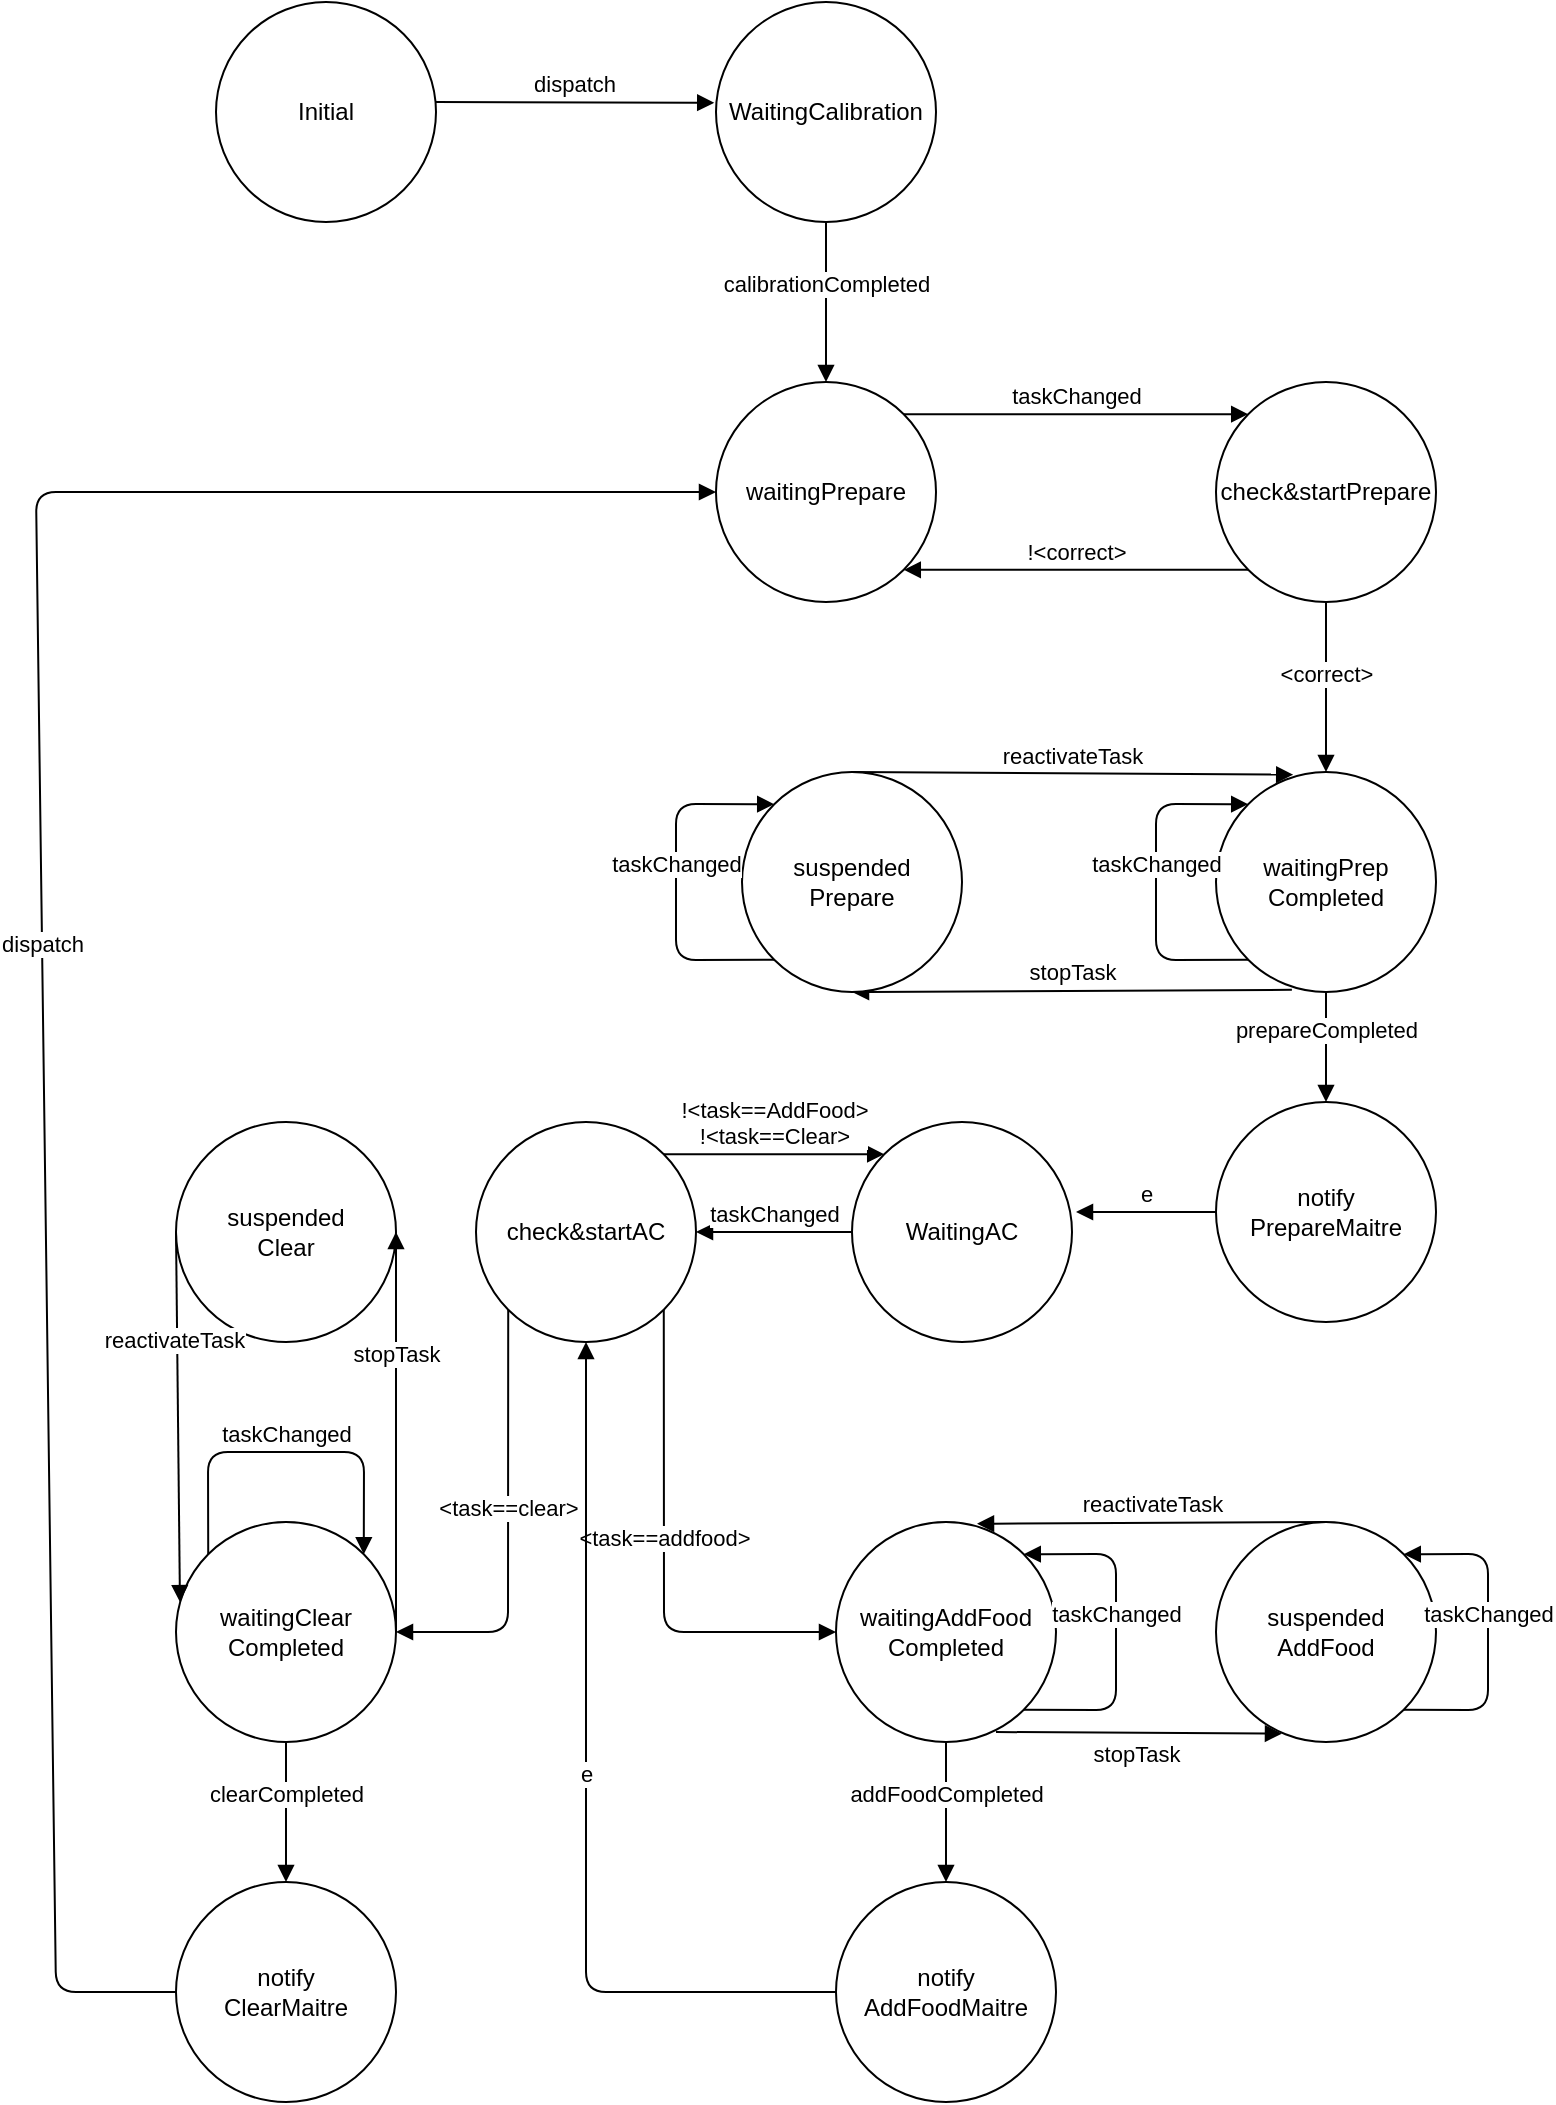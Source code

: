<mxfile version="11.3.0" type="device" pages="1"><diagram id="66nHzbukCa5LM16RsjfD" name="Page-1"><mxGraphModel dx="854" dy="504" grid="1" gridSize="10" guides="1" tooltips="1" connect="1" arrows="1" fold="1" page="1" pageScale="1" pageWidth="827" pageHeight="1169" math="0" shadow="0"><root><mxCell id="0"/><mxCell id="1" parent="0"/><mxCell id="wLRoAIYvhkM972V-xq_N-1" value="Initial" style="ellipse;whiteSpace=wrap;html=1;" vertex="1" parent="1"><mxGeometry x="200" y="45" width="110" height="110" as="geometry"/></mxCell><mxCell id="wLRoAIYvhkM972V-xq_N-2" value="WaitingCalibration" style="ellipse;whiteSpace=wrap;html=1;" vertex="1" parent="1"><mxGeometry x="450" y="45" width="110" height="110" as="geometry"/></mxCell><mxCell id="wLRoAIYvhkM972V-xq_N-3" value="waitingPrepare" style="ellipse;whiteSpace=wrap;html=1;" vertex="1" parent="1"><mxGeometry x="450" y="235" width="110" height="110" as="geometry"/></mxCell><mxCell id="wLRoAIYvhkM972V-xq_N-4" value="dispatch" style="html=1;verticalAlign=bottom;endArrow=block;entryX=-0.008;entryY=0.458;entryDx=0;entryDy=0;entryPerimeter=0;" edge="1" parent="1" target="wLRoAIYvhkM972V-xq_N-2"><mxGeometry width="80" relative="1" as="geometry"><mxPoint x="310" y="95" as="sourcePoint"/><mxPoint x="390" y="95" as="targetPoint"/></mxGeometry></mxCell><mxCell id="wLRoAIYvhkM972V-xq_N-5" value="calibrationCompleted" style="html=1;verticalAlign=bottom;endArrow=block;entryX=0.5;entryY=0;entryDx=0;entryDy=0;exitX=0.5;exitY=1;exitDx=0;exitDy=0;" edge="1" parent="1" source="wLRoAIYvhkM972V-xq_N-2" target="wLRoAIYvhkM972V-xq_N-3"><mxGeometry width="80" relative="1" as="geometry"><mxPoint x="560" y="99" as="sourcePoint"/><mxPoint x="700" y="99" as="targetPoint"/></mxGeometry></mxCell><mxCell id="wLRoAIYvhkM972V-xq_N-6" value="check&amp;amp;startPrepare" style="ellipse;whiteSpace=wrap;html=1;" vertex="1" parent="1"><mxGeometry x="700" y="235" width="110" height="110" as="geometry"/></mxCell><mxCell id="wLRoAIYvhkM972V-xq_N-7" value="taskChanged" style="html=1;verticalAlign=bottom;endArrow=block;exitX=1;exitY=0;exitDx=0;exitDy=0;entryX=0;entryY=0;entryDx=0;entryDy=0;" edge="1" parent="1" source="wLRoAIYvhkM972V-xq_N-3" target="wLRoAIYvhkM972V-xq_N-6"><mxGeometry width="80" relative="1" as="geometry"><mxPoint x="200" y="365" as="sourcePoint"/><mxPoint x="280" y="365" as="targetPoint"/></mxGeometry></mxCell><mxCell id="wLRoAIYvhkM972V-xq_N-8" value="notify&lt;br&gt;PrepareMaitre" style="ellipse;whiteSpace=wrap;html=1;" vertex="1" parent="1"><mxGeometry x="700" y="595" width="110" height="110" as="geometry"/></mxCell><mxCell id="wLRoAIYvhkM972V-xq_N-9" value="!&amp;lt;correct&amp;gt;" style="html=1;verticalAlign=bottom;endArrow=block;exitX=0;exitY=1;exitDx=0;exitDy=0;entryX=1;entryY=1;entryDx=0;entryDy=0;" edge="1" parent="1" source="wLRoAIYvhkM972V-xq_N-6" target="wLRoAIYvhkM972V-xq_N-3"><mxGeometry width="80" relative="1" as="geometry"><mxPoint x="200" y="535" as="sourcePoint"/><mxPoint x="280" y="535" as="targetPoint"/></mxGeometry></mxCell><mxCell id="wLRoAIYvhkM972V-xq_N-10" value="prepareCompleted" style="html=1;verticalAlign=bottom;endArrow=block;" edge="1" parent="1" target="wLRoAIYvhkM972V-xq_N-8"><mxGeometry width="80" relative="1" as="geometry"><mxPoint x="755" y="540" as="sourcePoint"/><mxPoint x="610" y="555" as="targetPoint"/></mxGeometry></mxCell><mxCell id="wLRoAIYvhkM972V-xq_N-11" value="WaitingAC" style="ellipse;whiteSpace=wrap;html=1;" vertex="1" parent="1"><mxGeometry x="518" y="605" width="110" height="110" as="geometry"/></mxCell><mxCell id="wLRoAIYvhkM972V-xq_N-12" value="e" style="html=1;verticalAlign=bottom;endArrow=block;exitX=0;exitY=0.5;exitDx=0;exitDy=0;" edge="1" parent="1" source="wLRoAIYvhkM972V-xq_N-8"><mxGeometry width="80" relative="1" as="geometry"><mxPoint x="200" y="735" as="sourcePoint"/><mxPoint x="630" y="650" as="targetPoint"/></mxGeometry></mxCell><mxCell id="wLRoAIYvhkM972V-xq_N-13" value="check&amp;amp;startAC" style="ellipse;whiteSpace=wrap;html=1;" vertex="1" parent="1"><mxGeometry x="330" y="605" width="110" height="110" as="geometry"/></mxCell><mxCell id="wLRoAIYvhkM972V-xq_N-14" value="!&amp;lt;task==AddFood&amp;gt;&lt;br&gt;!&amp;lt;task==Clear&amp;gt;" style="html=1;verticalAlign=bottom;endArrow=block;exitX=1;exitY=0;exitDx=0;exitDy=0;entryX=0;entryY=0;entryDx=0;entryDy=0;" edge="1" parent="1" source="wLRoAIYvhkM972V-xq_N-13" target="wLRoAIYvhkM972V-xq_N-11"><mxGeometry width="80" relative="1" as="geometry"><mxPoint x="440" y="625" as="sourcePoint"/><mxPoint x="520" y="625" as="targetPoint"/></mxGeometry></mxCell><mxCell id="wLRoAIYvhkM972V-xq_N-15" value="taskChanged" style="html=1;verticalAlign=bottom;endArrow=block;exitX=0;exitY=0.5;exitDx=0;exitDy=0;" edge="1" parent="1" source="wLRoAIYvhkM972V-xq_N-11" target="wLRoAIYvhkM972V-xq_N-13"><mxGeometry width="80" relative="1" as="geometry"><mxPoint x="200" y="735" as="sourcePoint"/><mxPoint x="280" y="735" as="targetPoint"/></mxGeometry></mxCell><mxCell id="wLRoAIYvhkM972V-xq_N-16" value="waitingAddFood&lt;br&gt;Completed" style="ellipse;whiteSpace=wrap;html=1;" vertex="1" parent="1"><mxGeometry x="510" y="805" width="110" height="110" as="geometry"/></mxCell><mxCell id="wLRoAIYvhkM972V-xq_N-17" value="waitingClear&lt;br&gt;Completed" style="ellipse;whiteSpace=wrap;html=1;" vertex="1" parent="1"><mxGeometry x="180" y="805" width="110" height="110" as="geometry"/></mxCell><mxCell id="wLRoAIYvhkM972V-xq_N-18" value="&amp;lt;task==clear&amp;gt;" style="html=1;verticalAlign=bottom;endArrow=block;exitX=0;exitY=1;exitDx=0;exitDy=0;entryX=1;entryY=0.5;entryDx=0;entryDy=0;" edge="1" parent="1" source="wLRoAIYvhkM972V-xq_N-13" target="wLRoAIYvhkM972V-xq_N-17"><mxGeometry width="80" relative="1" as="geometry"><mxPoint x="360" y="845" as="sourcePoint"/><mxPoint x="440" y="845" as="targetPoint"/><Array as="points"><mxPoint x="346" y="860"/></Array></mxGeometry></mxCell><mxCell id="wLRoAIYvhkM972V-xq_N-19" value="&amp;lt;task==addfood&amp;gt;" style="html=1;verticalAlign=bottom;endArrow=block;exitX=1;exitY=1;exitDx=0;exitDy=0;entryX=0;entryY=0.5;entryDx=0;entryDy=0;" edge="1" parent="1" source="wLRoAIYvhkM972V-xq_N-13" target="wLRoAIYvhkM972V-xq_N-16"><mxGeometry width="80" relative="1" as="geometry"><mxPoint x="340" y="845" as="sourcePoint"/><mxPoint x="420" y="845" as="targetPoint"/><Array as="points"><mxPoint x="424" y="860"/></Array></mxGeometry></mxCell><mxCell id="wLRoAIYvhkM972V-xq_N-20" value="notify AddFoodMaitre" style="ellipse;whiteSpace=wrap;html=1;" vertex="1" parent="1"><mxGeometry x="510" y="985" width="110" height="110" as="geometry"/></mxCell><mxCell id="wLRoAIYvhkM972V-xq_N-21" value="notify&lt;br&gt;ClearMaitre" style="ellipse;whiteSpace=wrap;html=1;" vertex="1" parent="1"><mxGeometry x="180" y="985" width="110" height="110" as="geometry"/></mxCell><mxCell id="wLRoAIYvhkM972V-xq_N-22" value="clearCompleted" style="html=1;verticalAlign=bottom;endArrow=block;exitX=0.5;exitY=1;exitDx=0;exitDy=0;" edge="1" parent="1" source="wLRoAIYvhkM972V-xq_N-17" target="wLRoAIYvhkM972V-xq_N-21"><mxGeometry width="80" relative="1" as="geometry"><mxPoint x="180" y="1115" as="sourcePoint"/><mxPoint x="260" y="1115" as="targetPoint"/></mxGeometry></mxCell><mxCell id="wLRoAIYvhkM972V-xq_N-23" value="addFoodCompleted" style="html=1;verticalAlign=bottom;endArrow=block;exitX=0.5;exitY=1;exitDx=0;exitDy=0;" edge="1" parent="1" source="wLRoAIYvhkM972V-xq_N-16" target="wLRoAIYvhkM972V-xq_N-20"><mxGeometry width="80" relative="1" as="geometry"><mxPoint x="180" y="1115" as="sourcePoint"/><mxPoint x="260" y="1115" as="targetPoint"/></mxGeometry></mxCell><mxCell id="wLRoAIYvhkM972V-xq_N-24" value="e" style="html=1;verticalAlign=bottom;endArrow=block;exitX=0;exitY=0.5;exitDx=0;exitDy=0;entryX=0.5;entryY=1;entryDx=0;entryDy=0;" edge="1" parent="1" source="wLRoAIYvhkM972V-xq_N-20" target="wLRoAIYvhkM972V-xq_N-13"><mxGeometry width="80" relative="1" as="geometry"><mxPoint x="400" y="1065" as="sourcePoint"/><mxPoint x="480" y="1065" as="targetPoint"/><Array as="points"><mxPoint x="385" y="1040"/></Array></mxGeometry></mxCell><mxCell id="wLRoAIYvhkM972V-xq_N-25" value="dispatch" style="html=1;verticalAlign=bottom;endArrow=block;exitX=0;exitY=0.5;exitDx=0;exitDy=0;entryX=0;entryY=0.5;entryDx=0;entryDy=0;" edge="1" parent="1" source="wLRoAIYvhkM972V-xq_N-21" target="wLRoAIYvhkM972V-xq_N-3"><mxGeometry width="80" relative="1" as="geometry"><mxPoint x="180" y="930" as="sourcePoint"/><mxPoint x="260" y="930" as="targetPoint"/><Array as="points"><mxPoint x="120" y="1040"/><mxPoint x="110" y="290"/></Array></mxGeometry></mxCell><mxCell id="wLRoAIYvhkM972V-xq_N-26" value="waitingPrep&lt;br&gt;Completed" style="ellipse;whiteSpace=wrap;html=1;" vertex="1" parent="1"><mxGeometry x="700" y="430" width="110" height="110" as="geometry"/></mxCell><mxCell id="wLRoAIYvhkM972V-xq_N-27" value="&amp;lt;correct&amp;gt;" style="html=1;verticalAlign=bottom;endArrow=block;exitX=0.5;exitY=1;exitDx=0;exitDy=0;entryX=0.5;entryY=0;entryDx=0;entryDy=0;" edge="1" parent="1" source="wLRoAIYvhkM972V-xq_N-6" target="wLRoAIYvhkM972V-xq_N-26"><mxGeometry x="0.059" width="80" relative="1" as="geometry"><mxPoint x="620" y="450" as="sourcePoint"/><mxPoint x="700" y="450" as="targetPoint"/><mxPoint as="offset"/></mxGeometry></mxCell><mxCell id="wLRoAIYvhkM972V-xq_N-28" value="taskChanged" style="html=1;verticalAlign=bottom;endArrow=block;exitX=0;exitY=1;exitDx=0;exitDy=0;entryX=0;entryY=0;entryDx=0;entryDy=0;" edge="1" parent="1" source="wLRoAIYvhkM972V-xq_N-26" target="wLRoAIYvhkM972V-xq_N-26"><mxGeometry width="80" relative="1" as="geometry"><mxPoint x="550" y="520" as="sourcePoint"/><mxPoint x="630" y="520" as="targetPoint"/><Array as="points"><mxPoint x="670" y="524"/><mxPoint x="670" y="446"/></Array></mxGeometry></mxCell><mxCell id="wLRoAIYvhkM972V-xq_N-29" value="stopTask" style="html=1;verticalAlign=bottom;endArrow=block;exitX=0.345;exitY=0.99;exitDx=0;exitDy=0;exitPerimeter=0;entryX=0.5;entryY=1;entryDx=0;entryDy=0;" edge="1" parent="1" source="wLRoAIYvhkM972V-xq_N-26" target="wLRoAIYvhkM972V-xq_N-30"><mxGeometry width="80" relative="1" as="geometry"><mxPoint x="630" y="550" as="sourcePoint"/><mxPoint x="600" y="550" as="targetPoint"/></mxGeometry></mxCell><mxCell id="wLRoAIYvhkM972V-xq_N-30" value="suspended&lt;br&gt;Prepare" style="ellipse;whiteSpace=wrap;html=1;" vertex="1" parent="1"><mxGeometry x="463" y="430" width="110" height="110" as="geometry"/></mxCell><mxCell id="wLRoAIYvhkM972V-xq_N-31" value="taskChanged" style="html=1;verticalAlign=bottom;endArrow=block;exitX=0;exitY=1;exitDx=0;exitDy=0;entryX=0;entryY=0;entryDx=0;entryDy=0;" edge="1" parent="1" source="wLRoAIYvhkM972V-xq_N-30" target="wLRoAIYvhkM972V-xq_N-30"><mxGeometry width="80" relative="1" as="geometry"><mxPoint x="476.109" y="523.891" as="sourcePoint"/><mxPoint x="476.109" y="446.109" as="targetPoint"/><Array as="points"><mxPoint x="430" y="524"/><mxPoint x="430" y="446"/></Array></mxGeometry></mxCell><mxCell id="wLRoAIYvhkM972V-xq_N-32" value="reactivateTask" style="html=1;verticalAlign=bottom;endArrow=block;exitX=0.5;exitY=0;exitDx=0;exitDy=0;entryX=0.351;entryY=0.012;entryDx=0;entryDy=0;entryPerimeter=0;" edge="1" parent="1" source="wLRoAIYvhkM972V-xq_N-30" target="wLRoAIYvhkM972V-xq_N-26"><mxGeometry width="80" relative="1" as="geometry"><mxPoint x="580" y="410" as="sourcePoint"/><mxPoint x="660" y="410" as="targetPoint"/></mxGeometry></mxCell><mxCell id="wLRoAIYvhkM972V-xq_N-33" value="suspended&lt;br&gt;AddFood" style="ellipse;whiteSpace=wrap;html=1;" vertex="1" parent="1"><mxGeometry x="700" y="805" width="110" height="110" as="geometry"/></mxCell><mxCell id="wLRoAIYvhkM972V-xq_N-34" value="taskChanged" style="html=1;verticalAlign=bottom;endArrow=block;exitX=1;exitY=1;exitDx=0;exitDy=0;entryX=1;entryY=0;entryDx=0;entryDy=0;" edge="1" parent="1" source="wLRoAIYvhkM972V-xq_N-16" target="wLRoAIYvhkM972V-xq_N-16"><mxGeometry width="80" relative="1" as="geometry"><mxPoint x="610" y="940" as="sourcePoint"/><mxPoint x="690" y="940" as="targetPoint"/><Array as="points"><mxPoint x="650" y="899"/><mxPoint x="650" y="821"/></Array></mxGeometry></mxCell><mxCell id="wLRoAIYvhkM972V-xq_N-35" value="stopTask" style="html=1;verticalAlign=bottom;endArrow=block;entryX=0.3;entryY=0.962;entryDx=0;entryDy=0;entryPerimeter=0;" edge="1" parent="1" target="wLRoAIYvhkM972V-xq_N-33"><mxGeometry x="-0.019" y="-20" width="80" relative="1" as="geometry"><mxPoint x="590" y="910" as="sourcePoint"/><mxPoint x="670" y="910" as="targetPoint"/><mxPoint as="offset"/></mxGeometry></mxCell><mxCell id="wLRoAIYvhkM972V-xq_N-36" value="reactivateTask" style="html=1;verticalAlign=bottom;endArrow=block;exitX=0.5;exitY=0;exitDx=0;exitDy=0;entryX=0.641;entryY=0.008;entryDx=0;entryDy=0;entryPerimeter=0;" edge="1" parent="1" source="wLRoAIYvhkM972V-xq_N-33" target="wLRoAIYvhkM972V-xq_N-16"><mxGeometry width="80" relative="1" as="geometry"><mxPoint x="720" y="950" as="sourcePoint"/><mxPoint x="800" y="950" as="targetPoint"/></mxGeometry></mxCell><mxCell id="wLRoAIYvhkM972V-xq_N-37" value="taskChanged" style="html=1;verticalAlign=bottom;endArrow=block;exitX=1;exitY=1;exitDx=0;exitDy=0;entryX=1;entryY=0;entryDx=0;entryDy=0;" edge="1" parent="1" source="wLRoAIYvhkM972V-xq_N-33" target="wLRoAIYvhkM972V-xq_N-33"><mxGeometry width="80" relative="1" as="geometry"><mxPoint x="789.891" y="887.891" as="sourcePoint"/><mxPoint x="789.891" y="810.109" as="targetPoint"/><Array as="points"><mxPoint x="836" y="899"/><mxPoint x="836" y="821"/></Array></mxGeometry></mxCell><mxCell id="wLRoAIYvhkM972V-xq_N-38" value="taskChanged" style="html=1;verticalAlign=bottom;endArrow=block;exitX=0;exitY=0;exitDx=0;exitDy=0;entryX=1;entryY=0;entryDx=0;entryDy=0;" edge="1" parent="1" source="wLRoAIYvhkM972V-xq_N-17" target="wLRoAIYvhkM972V-xq_N-17"><mxGeometry width="80" relative="1" as="geometry"><mxPoint x="230" y="890" as="sourcePoint"/><mxPoint x="310" y="890" as="targetPoint"/><Array as="points"><mxPoint x="196" y="770"/><mxPoint x="274" y="770"/></Array></mxGeometry></mxCell><mxCell id="wLRoAIYvhkM972V-xq_N-39" value="suspended&lt;br&gt;Clear" style="ellipse;whiteSpace=wrap;html=1;" vertex="1" parent="1"><mxGeometry x="180" y="605" width="110" height="110" as="geometry"/></mxCell><mxCell id="wLRoAIYvhkM972V-xq_N-42" value="stopTask" style="html=1;verticalAlign=bottom;endArrow=block;exitX=0;exitY=0.5;exitDx=0;exitDy=0;entryX=0;entryY=0.5;entryDx=0;entryDy=0;" edge="1" parent="1"><mxGeometry x="0.3" width="80" relative="1" as="geometry"><mxPoint x="290" y="860" as="sourcePoint"/><mxPoint x="290" y="660" as="targetPoint"/><mxPoint as="offset"/></mxGeometry></mxCell><mxCell id="wLRoAIYvhkM972V-xq_N-43" value="reactivateTask" style="html=1;verticalAlign=bottom;endArrow=block;entryX=0.018;entryY=0.364;entryDx=0;entryDy=0;entryPerimeter=0;exitX=0;exitY=0.5;exitDx=0;exitDy=0;" edge="1" parent="1" source="wLRoAIYvhkM972V-xq_N-39" target="wLRoAIYvhkM972V-xq_N-17"><mxGeometry x="-0.327" y="-2" width="80" relative="1" as="geometry"><mxPoint x="177" y="660" as="sourcePoint"/><mxPoint x="270" y="810" as="targetPoint"/><mxPoint as="offset"/></mxGeometry></mxCell></root></mxGraphModel></diagram></mxfile>